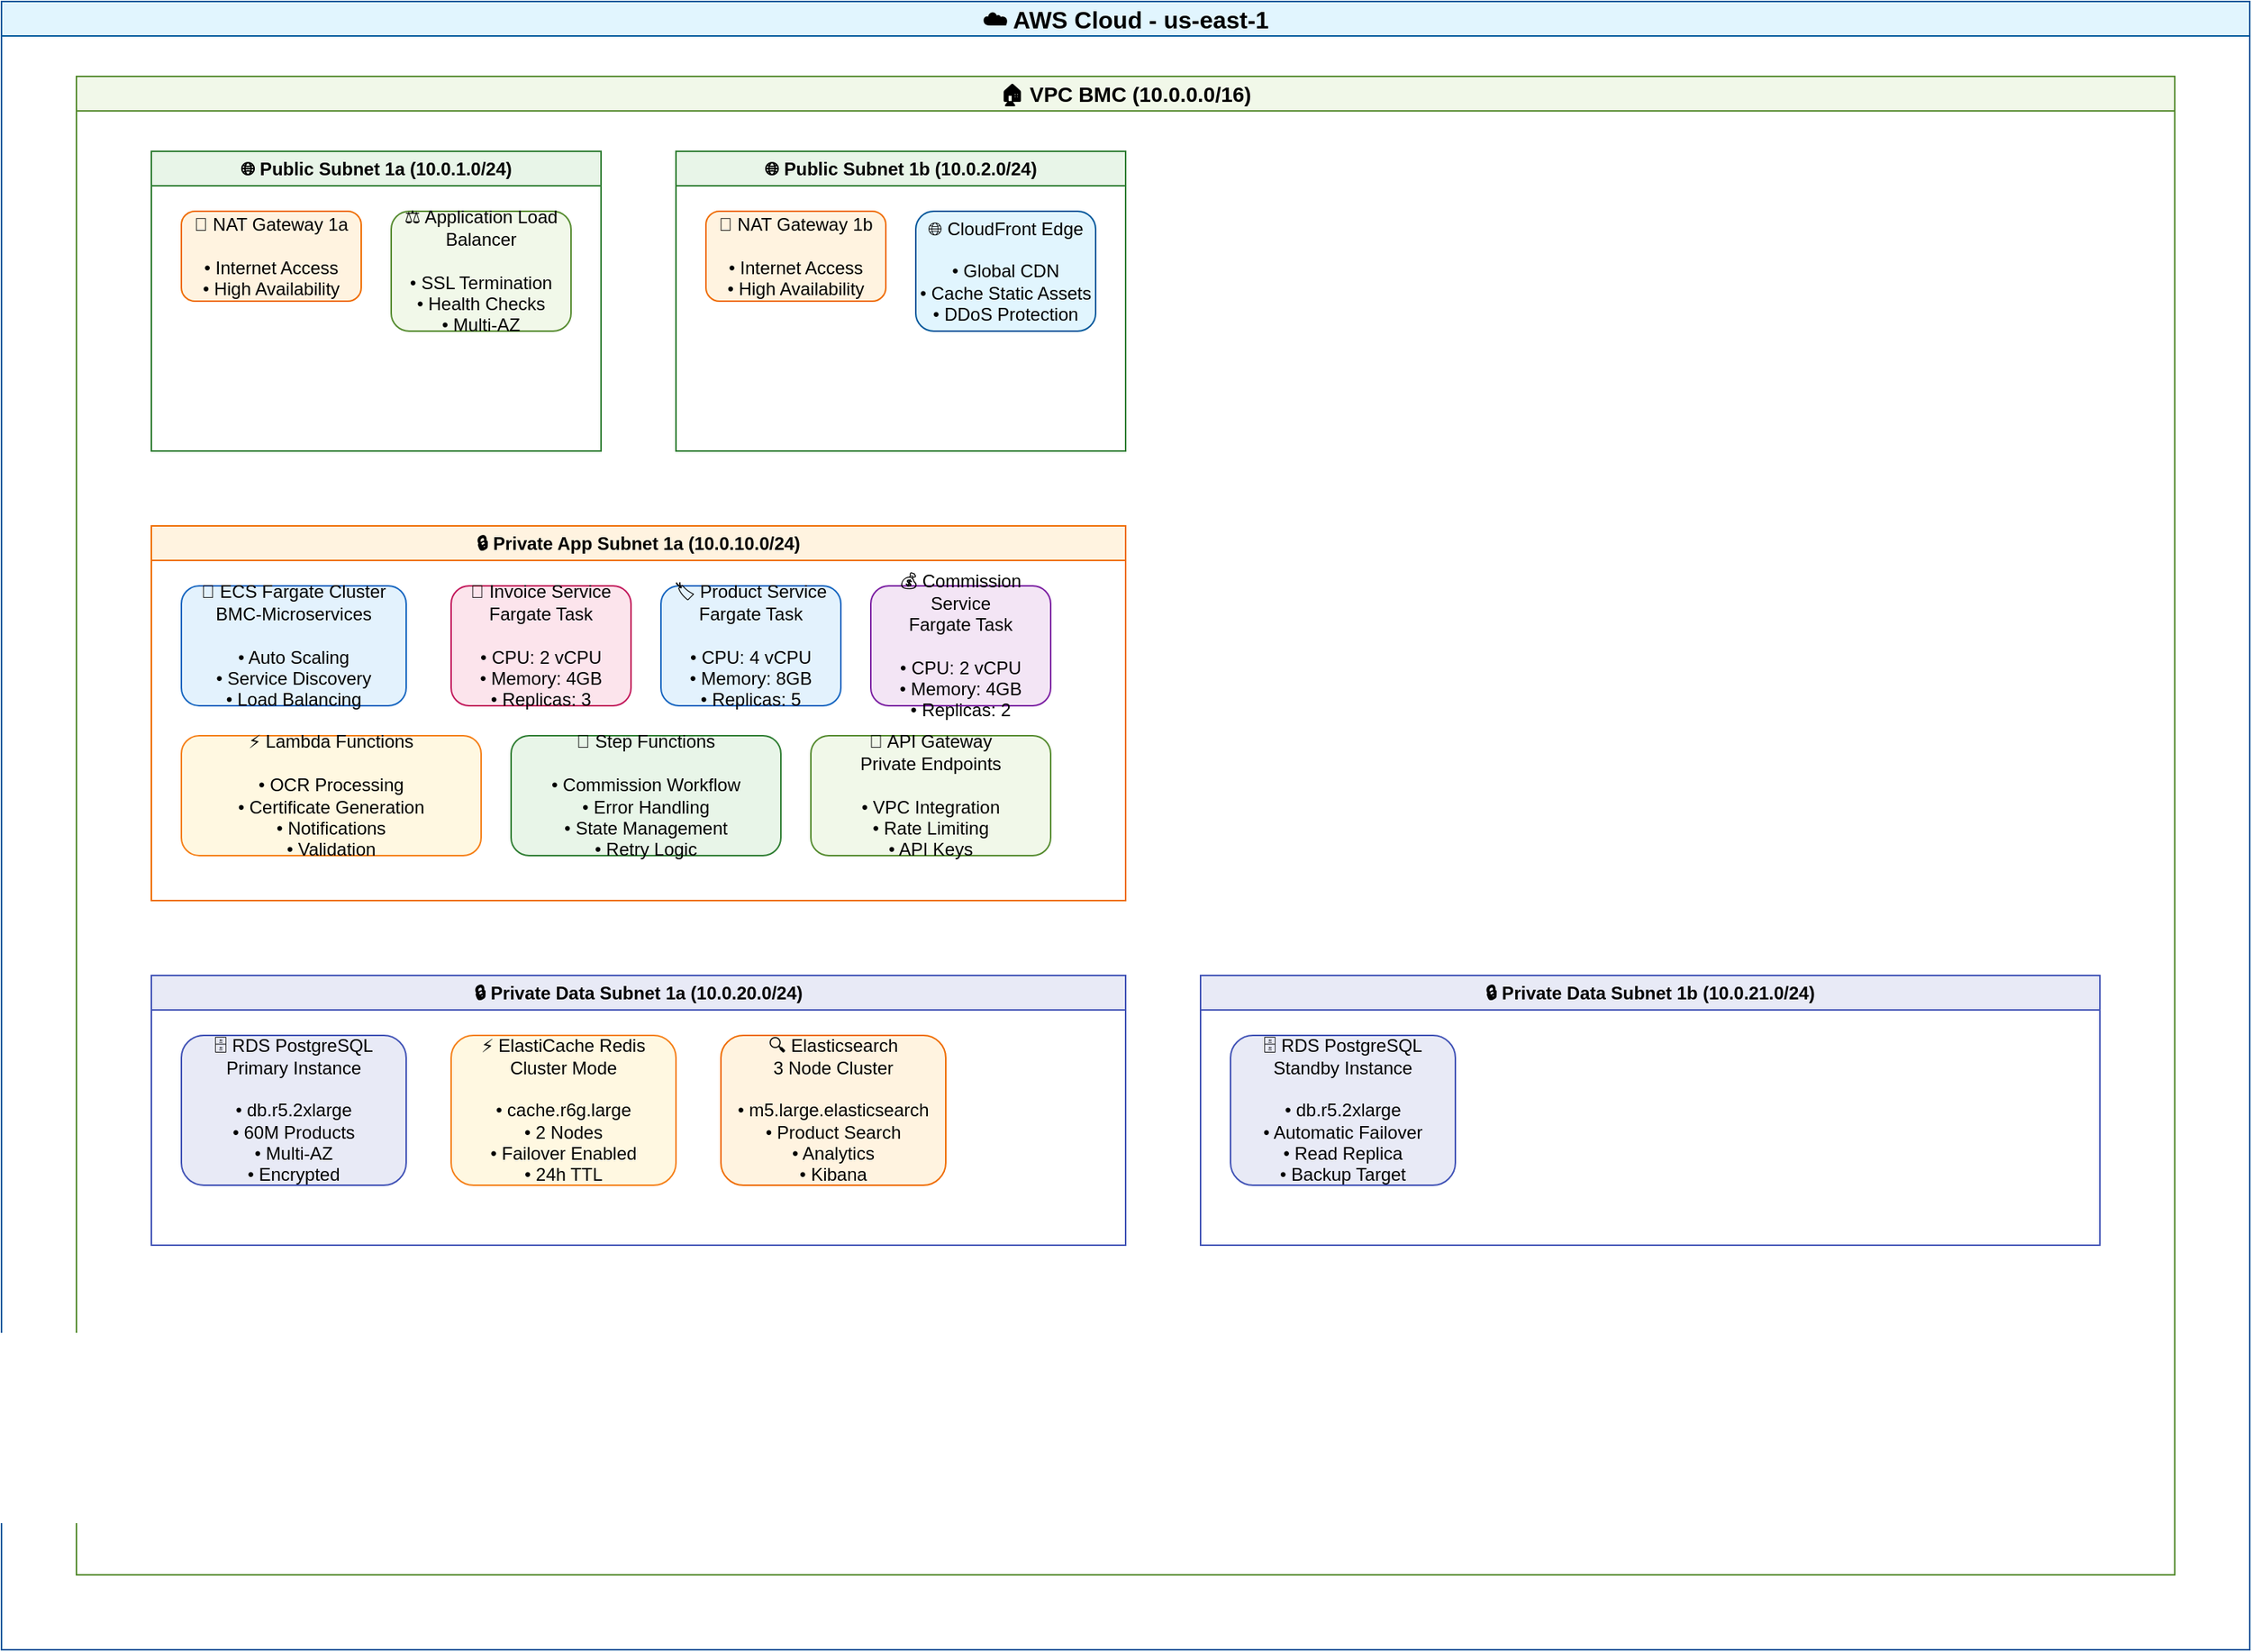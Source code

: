 <?xml version="1.0" encoding="UTF-8"?>
<mxfile version="22.0.0" type="device">
  <diagram name="BMC AWS Infrastructure" id="infrastructure">
    <mxGraphModel dx="1422" dy="794" grid="1" gridSize="10" guides="1" tooltips="1" connect="1" arrows="1" fold="1" page="1" pageScale="1" pageWidth="1600" pageHeight="1200" math="0" shadow="0">
      <root>
        <mxCell id="0" />
        <mxCell id="1" parent="0" />
        
        <!-- AWS Cloud -->
        <mxCell id="aws-cloud" value="☁️ AWS Cloud - us-east-1" style="swimlane;whiteSpace=wrap;html=1;fillColor=#e1f5fe;strokeColor=#01579b;fontSize=16;fontStyle=1;" vertex="1" parent="1">
          <mxGeometry x="50" y="50" width="1500" height="1100" as="geometry" />
        </mxCell>
        
        <!-- VPC -->
        <mxCell id="vpc" value="🏠 VPC BMC (10.0.0.0/16)" style="swimlane;whiteSpace=wrap;html=1;fillColor=#f1f8e9;strokeColor=#558b2f;fontSize=14;fontStyle=1;" vertex="1" parent="aws-cloud">
          <mxGeometry x="50" y="50" width="1400" height="1000" as="geometry" />
        </mxCell>
        
        <!-- Public Subnets -->
        <mxCell id="public-subnet-1" value="🌐 Public Subnet 1a (10.0.1.0/24)" style="swimlane;whiteSpace=wrap;html=1;fillColor=#e8f5e8;strokeColor=#2e7d32;" vertex="1" parent="vpc">
          <mxGeometry x="50" y="50" width="300" height="200" as="geometry" />
        </mxCell>
        
        <mxCell id="nat-gateway-1" value="🚪 NAT Gateway 1a&#xa;&#xa;• Internet Access&#xa;• High Availability" style="rounded=1;whiteSpace=wrap;html=1;fillColor=#fff3e0;strokeColor=#ef6c00;" vertex="1" parent="public-subnet-1">
          <mxGeometry x="20" y="40" width="120" height="60" as="geometry" />
        </mxCell>
        
        <mxCell id="alb" value="⚖️ Application Load Balancer&#xa;&#xa;• SSL Termination&#xa;• Health Checks&#xa;• Multi-AZ" style="rounded=1;whiteSpace=wrap;html=1;fillColor=#f1f8e9;strokeColor=#558b2f;" vertex="1" parent="public-subnet-1">
          <mxGeometry x="160" y="40" width="120" height="80" as="geometry" />
        </mxCell>
        
        <mxCell id="public-subnet-2" value="🌐 Public Subnet 1b (10.0.2.0/24)" style="swimlane;whiteSpace=wrap;html=1;fillColor=#e8f5e8;strokeColor=#2e7d32;" vertex="1" parent="vpc">
          <mxGeometry x="400" y="50" width="300" height="200" as="geometry" />
        </mxCell>
        
        <mxCell id="nat-gateway-2" value="🚪 NAT Gateway 1b&#xa;&#xa;• Internet Access&#xa;• High Availability" style="rounded=1;whiteSpace=wrap;html=1;fillColor=#fff3e0;strokeColor=#ef6c00;" vertex="1" parent="public-subnet-2">
          <mxGeometry x="20" y="40" width="120" height="60" as="geometry" />
        </mxCell>
        
        <mxCell id="cloudfront-edge" value="🌐 CloudFront Edge&#xa;&#xa;• Global CDN&#xa;• Cache Static Assets&#xa;• DDoS Protection" style="rounded=1;whiteSpace=wrap;html=1;fillColor=#e1f5fe;strokeColor=#01579b;" vertex="1" parent="public-subnet-2">
          <mxGeometry x="160" y="40" width="120" height="80" as="geometry" />
        </mxCell>
        
        <!-- Private Subnets - Application Tier -->
        <mxCell id="private-app-1" value="🔒 Private App Subnet 1a (10.0.10.0/24)" style="swimlane;whiteSpace=wrap;html=1;fillColor=#fff3e0;strokeColor=#ef6c00;" vertex="1" parent="vpc">
          <mxGeometry x="50" y="300" width="650" height="250" as="geometry" />
        </mxCell>
        
        <mxCell id="ecs-cluster" value="🐳 ECS Fargate Cluster&#xa;BMC-Microservices&#xa;&#xa;• Auto Scaling&#xa;• Service Discovery&#xa;• Load Balancing" style="rounded=1;whiteSpace=wrap;html=1;fillColor=#e3f2fd;strokeColor=#1565c0;" vertex="1" parent="private-app-1">
          <mxGeometry x="20" y="40" width="150" height="80" as="geometry" />
        </mxCell>
        
        <mxCell id="invoice-task" value="📄 Invoice Service&#xa;Fargate Task&#xa;&#xa;• CPU: 2 vCPU&#xa;• Memory: 4GB&#xa;• Replicas: 3" style="rounded=1;whiteSpace=wrap;html=1;fillColor=#fce4ec;strokeColor=#c2185b;" vertex="1" parent="private-app-1">
          <mxGeometry x="200" y="40" width="120" height="80" as="geometry" />
        </mxCell>
        
        <mxCell id="product-task" value="🏷️ Product Service&#xa;Fargate Task&#xa;&#xa;• CPU: 4 vCPU&#xa;• Memory: 8GB&#xa;• Replicas: 5" style="rounded=1;whiteSpace=wrap;html=1;fillColor=#e3f2fd;strokeColor=#1565c0;" vertex="1" parent="private-app-1">
          <mxGeometry x="340" y="40" width="120" height="80" as="geometry" />
        </mxCell>
        
        <mxCell id="commission-task" value="💰 Commission Service&#xa;Fargate Task&#xa;&#xa;• CPU: 2 vCPU&#xa;• Memory: 4GB&#xa;• Replicas: 2" style="rounded=1;whiteSpace=wrap;html=1;fillColor=#f3e5f5;strokeColor=#7b1fa2;" vertex="1" parent="private-app-1">
          <mxGeometry x="480" y="40" width="120" height="80" as="geometry" />
        </mxCell>
        
        <mxCell id="lambda-functions" value="⚡ Lambda Functions&#xa;&#xa;• OCR Processing&#xa;• Certificate Generation&#xa;• Notifications&#xa;• Validation" style="rounded=1;whiteSpace=wrap;html=1;fillColor=#fff8e1;strokeColor=#f57f17;" vertex="1" parent="private-app-1">
          <mxGeometry x="20" y="140" width="200" height="80" as="geometry" />
        </mxCell>
        
        <mxCell id="step-functions" value="🔄 Step Functions&#xa;&#xa;• Commission Workflow&#xa;• Error Handling&#xa;• State Management&#xa;• Retry Logic" style="rounded=1;whiteSpace=wrap;html=1;fillColor=#e8f5e8;strokeColor=#2e7d32;" vertex="1" parent="private-app-1">
          <mxGeometry x="240" y="140" width="180" height="80" as="geometry" />
        </mxCell>
        
        <mxCell id="api-gateway-private" value="🚪 API Gateway&#xa;Private Endpoints&#xa;&#xa;• VPC Integration&#xa;• Rate Limiting&#xa;• API Keys" style="rounded=1;whiteSpace=wrap;html=1;fillColor=#f1f8e9;strokeColor=#558b2f;" vertex="1" parent="private-app-1">
          <mxGeometry x="440" y="140" width="160" height="80" as="geometry" />
        </mxCell>
        
        <!-- Private Subnets - Data Tier -->
        <mxCell id="private-data-1" value="🔒 Private Data Subnet 1a (10.0.20.0/24)" style="swimlane;whiteSpace=wrap;html=1;fillColor=#e8eaf6;strokeColor=#3f51b5;" vertex="1" parent="vpc">
          <mxGeometry x="50" y="600" width="650" height="180" as="geometry" />
        </mxCell>
        
        <mxCell id="rds-primary" value="🗄️ RDS PostgreSQL&#xa;Primary Instance&#xa;&#xa;• db.r5.2xlarge&#xa;• 60M Products&#xa;• Multi-AZ&#xa;• Encrypted" style="rounded=1;whiteSpace=wrap;html=1;fillColor=#e8eaf6;strokeColor=#3f51b5;" vertex="1" parent="private-data-1">
          <mxGeometry x="20" y="40" width="150" height="100" as="geometry" />
        </mxCell>
        
        <mxCell id="redis-cluster" value="⚡ ElastiCache Redis&#xa;Cluster Mode&#xa;&#xa;• cache.r6g.large&#xa;• 2 Nodes&#xa;• Failover Enabled&#xa;• 24h TTL" style="rounded=1;whiteSpace=wrap;html=1;fillColor=#fff8e1;strokeColor=#f57f17;" vertex="1" parent="private-data-1">
          <mxGeometry x="200" y="40" width="150" height="100" as="geometry" />
        </mxCell>
        
        <mxCell id="elasticsearch-cluster" value="🔍 Elasticsearch&#xa;3 Node Cluster&#xa;&#xa;• m5.large.elasticsearch&#xa;• Product Search&#xa;• Analytics&#xa;• Kibana" style="rounded=1;whiteSpace=wrap;html=1;fillColor=#fff3e0;strokeColor=#ef6c00;" vertex="1" parent="private-data-1">
          <mxGeometry x="380" y="40" width="150" height="100" as="geometry" />
        </mxCell>
        
        <mxCell id="private-data-2" value="🔒 Private Data Subnet 1b (10.0.21.0/24)" style="swimlane;whiteSpace=wrap;html=1;fillColor=#e8eaf6;strokeColor=#3f51b5;" vertex="1" parent="vpc">
          <mxGeometry x="750" y="600" width="600" height="180" as="geometry" />
        </mxCell>
        
        <mxCell id="rds-standby" value="🗄️ RDS PostgreSQL&#xa;Standby Instance&#xa;&#xa;• db.r5.2xlarge&#xa;• Automatic Failover&#xa;• Read Replica&#xa;• Backup Target" style="rounded=1;whiteSpace=wrap;html=1;fillColor=#e8eaf6;strokeColor=#3f51b5;" vertex="1" parent="private-data-2">
          <mxGeometry x="20" y="40" width="150" height="100" as="geometry" />
        </mxCell>
        
        <mxCell id="redshift-cluster" value="📊 Redshift Cluster&#xa;Data Warehouse&#xa;&#xa;• dc2.large (3 nodes)&#xa;• Analytics & BI&#xa;• Columnar Storage&#xa;• Spectrum Integration" style="rounded=1;whiteSpace=wrap;html=1;fillColor=#f3e5f5;strokeColor=#7b1fa2;" vertex="1" parent="private-data-2">
          <mxGeometry x="200" y="40" width="180" height="100" as="geometry" />
        </mxCell>
        
        <mxCell id="glue-etl" value="🔄 AWS Glue&#xa;ETL Jobs&#xa;&#xa;• Data Pipeline&#xa;• Nightly ETL&#xa;• Data Catalog&#xa;• Schema Evolution" style="rounded=1;whiteSpace=wrap;html=1;fillColor=#e0f2f1;strokeColor=#00695c;" vertex="1" parent="private-data-2">
          <mxGeometry x="400" y="40" width="150" height="100" as="geometry" />
        </mxCell>
        
        <!-- Storage and External Services -->
        <mxCell id="storage-services" value="📦 Storage & External Services" style="swimlane;whiteSpace=wrap;html=1;fillColor=#e0f2f1;strokeColor=#00695c;" vertex="1" parent="vpc">
          <mxGeometry x="750" y="300" width="600" height="250" as="geometry" />
        </mxCell>
        
        <mxCell id="s3-documents" value="📦 S3 Bucket&#xa;bmc-documents&#xa;&#xa;• Invoice Images/PDFs&#xa;• Certificates&#xa;• Lifecycle Policies&#xa;• Versioning Enabled" style="rounded=1;whiteSpace=wrap;html=1;fillColor=#e0f2f1;strokeColor=#00695c;" vertex="1" parent="storage-services">
          <mxGeometry x="20" y="40" width="150" height="80" as="geometry" />
        </mxCell>
        
        <mxCell id="s3-backup" value="📦 S3 Bucket&#xa;bmc-backup&#xa;&#xa;• Database Backups&#xa;• Archive Storage&#xa;• Glacier Integration&#xa;• Cross-Region Replication" style="rounded=1;whiteSpace=wrap;html=1;fillColor=#e0f2f1;strokeColor=#00695c;" vertex="1" parent="storage-services">
          <mxGeometry x="200" y="40" width="150" height="80" as="geometry" />
        </mxCell>
        
        <mxCell id="transfer-family" value="📁 AWS Transfer Family&#xa;SFTP Endpoint&#xa;&#xa;• Secure File Transfer&#xa;• VPC Endpoint&#xa;• External Integration&#xa;• Automated Processing" style="rounded=1;whiteSpace=wrap;html=1;fillColor=#e1f5fe;strokeColor=#01579b;" vertex="1" parent="storage-services">
          <mxGeometry x="380" y="40" width="180" height="80" as="geometry" />
        </mxCell>
        
        <mxCell id="textract-service" value="🤖 Amazon Textract&#xa;OCR Service&#xa;&#xa;• Document Analysis&#xa;• >95% Accuracy&#xa;• Async Processing&#xa;• Forms & Tables" style="rounded=1;whiteSpace=wrap;html=1;fillColor=#fce4ec;strokeColor=#c2185b;" vertex="1" parent="storage-services">
          <mxGeometry x="20" y="140" width="150" height="80" as="geometry" />
        </mxCell>
        
        <mxCell id="ses-service" value="📧 Amazon SES&#xa;Email Service&#xa;&#xa;• Certificate Delivery&#xa;• Notifications&#xa;• Bounce Handling&#xa;• DKIM Enabled" style="rounded=1;whiteSpace=wrap;html=1;fillColor=#e8f5e8;strokeColor=#2e7d32;" vertex="1" parent="storage-services">
          <mxGeometry x="200" y="140" width="150" height="80" as="geometry" />
        </mxCell>
        
        <mxCell id="cognito-service" value="🔐 Amazon Cognito&#xa;User Pool&#xa;&#xa;• Authentication&#xa;• MFA Enabled&#xa;• RBAC&#xa;• Social Login" style="rounded=1;whiteSpace=wrap;html=1;fillColor=#f1f8e9;strokeColor=#558b2f;" vertex="1" parent="storage-services">
          <mxGeometry x="380" y="140" width="180" height="80" as="geometry" />
        </mxCell>
        
        <!-- Monitoring and Security -->
        <mxCell id="monitoring-security" value="📊 Monitoring & Security" style="swimlane;whiteSpace=wrap;html=1;fillColor=#ffebee;strokeColor=#d32f2f;" vertex="1" parent="vpc">
          <mxGeometry x="50" y="820" width="1300" height="150" as="geometry" />
        </mxCell>
        
        <mxCell id="cloudwatch-service" value="📊 CloudWatch&#xa;&#xa;• Metrics & Alarms&#xa;• Log Aggregation&#xa;• Dashboards&#xa;• Auto Scaling Triggers" style="rounded=1;whiteSpace=wrap;html=1;fillColor=#f3e5f5;strokeColor=#7b1fa2;" vertex="1" parent="monitoring-security">
          <mxGeometry x="20" y="40" width="150" height="80" as="geometry" />
        </mxCell>
        
        <mxCell id="xray-service" value="🔍 AWS X-Ray&#xa;&#xa;• Distributed Tracing&#xa;• Performance Analysis&#xa;• Service Map&#xa;• Error Analysis" style="rounded=1;whiteSpace=wrap;html=1;fillColor=#fff3e0;strokeColor=#ef6c00;" vertex="1" parent="monitoring-security">
          <mxGeometry x="200" y="40" width="150" height="80" as="geometry" />
        </mxCell>
        
        <mxCell id="cloudtrail-service" value="📋 CloudTrail&#xa;&#xa;• API Call Logging&#xa;• Compliance Audit&#xa;• Security Analysis&#xa;• Event History" style="rounded=1;whiteSpace=wrap;html=1;fillColor=#e8f5e8;strokeColor=#2e7d32;" vertex="1" parent="monitoring-security">
          <mxGeometry x="380" y="40" width="150" height="80" as="geometry" />
        </mxCell>
        
        <mxCell id="config-service" value="⚙️ AWS Config&#xa;&#xa;• Resource Compliance&#xa;• Configuration Drift&#xa;• Security Rules&#xa;• Remediation" style="rounded=1;whiteSpace=wrap;html=1;fillColor=#fff8e1;strokeColor=#f57f17;" vertex="1" parent="monitoring-security">
          <mxGeometry x="560" y="40" width="150" height="80" as="geometry" />
        </mxCell>
        
        <mxCell id="guardduty-service" value="🛡️ GuardDuty&#xa;&#xa;• Threat Detection&#xa;• Anomaly Detection&#xa;• Security Monitoring&#xa;• Incident Response" style="rounded=1;whiteSpace=wrap;html=1;fillColor=#ffebee;strokeColor=#d32f2f;" vertex="1" parent="monitoring-security">
          <mxGeometry x="740" y="40" width="150" height="80" as="geometry" />
        </mxCell>
        
        <mxCell id="kms-service" value="🔑 AWS KMS&#xa;&#xa;• Key Management&#xa;• Encryption at Rest&#xa;• Customer Managed Keys&#xa;• Audit Trail" style="rounded=1;whiteSpace=wrap;html=1;fillColor=#e1f5fe;strokeColor=#01579b;" vertex="1" parent="monitoring-security">
          <mxGeometry x="920" y="40" width="150" height="80" as="geometry" />
        </mxCell>
        
        <mxCell id="waf-service" value="🛡️ AWS WAF&#xa;&#xa;• Web Application Firewall&#xa;• DDoS Protection&#xa;• Rate Limiting&#xa;• Security Rules" style="rounded=1;whiteSpace=wrap;html=1;fillColor=#ffebee;strokeColor=#d32f2f;" vertex="1" parent="monitoring-security">
          <mxGeometry x="1100" y="40" width="150" height="80" as="geometry" />
        </mxCell>
        
        <!-- Internet Gateway -->
        <mxCell id="igw" value="🌐 Internet Gateway&#xa;&#xa;• Public Internet Access&#xa;• Bidirectional Traffic&#xa;• High Availability" style="rounded=1;whiteSpace=wrap;html=1;fillColor=#e1f5fe;strokeColor=#01579b;" vertex="1" parent="1">
          <mxGeometry x="700" y="1200" width="200" height="80" as="geometry" />
        </mxCell>
        
        <!-- Title -->
        <mxCell id="title" value="BMC - Infraestructura AWS Completa&#xa;Arquitectura Multi-Tier con Alta Disponibilidad" style="text;html=1;strokeColor=none;fillColor=none;align=center;verticalAlign=middle;whiteSpace=wrap;rounded=0;fontSize=18;fontStyle=1;" vertex="1" parent="1">
          <mxGeometry x="600" y="10" width="400" height="60" as="geometry" />
        </mxCell>
        
        <!-- Key Connections -->
        <mxCell id="conn-igw" style="edgeStyle=orthogonalEdgeStyle;rounded=0;orthogonalLoop=1;jettySize=auto;html=1;strokeWidth=3;strokeColor=#01579b;" edge="1" parent="1" source="igw" target="alb">
          <mxGeometry relative="1" as="geometry" />
        </mxCell>
        
      </root>
    </mxGraphModel>
  </diagram>
</mxfile>
